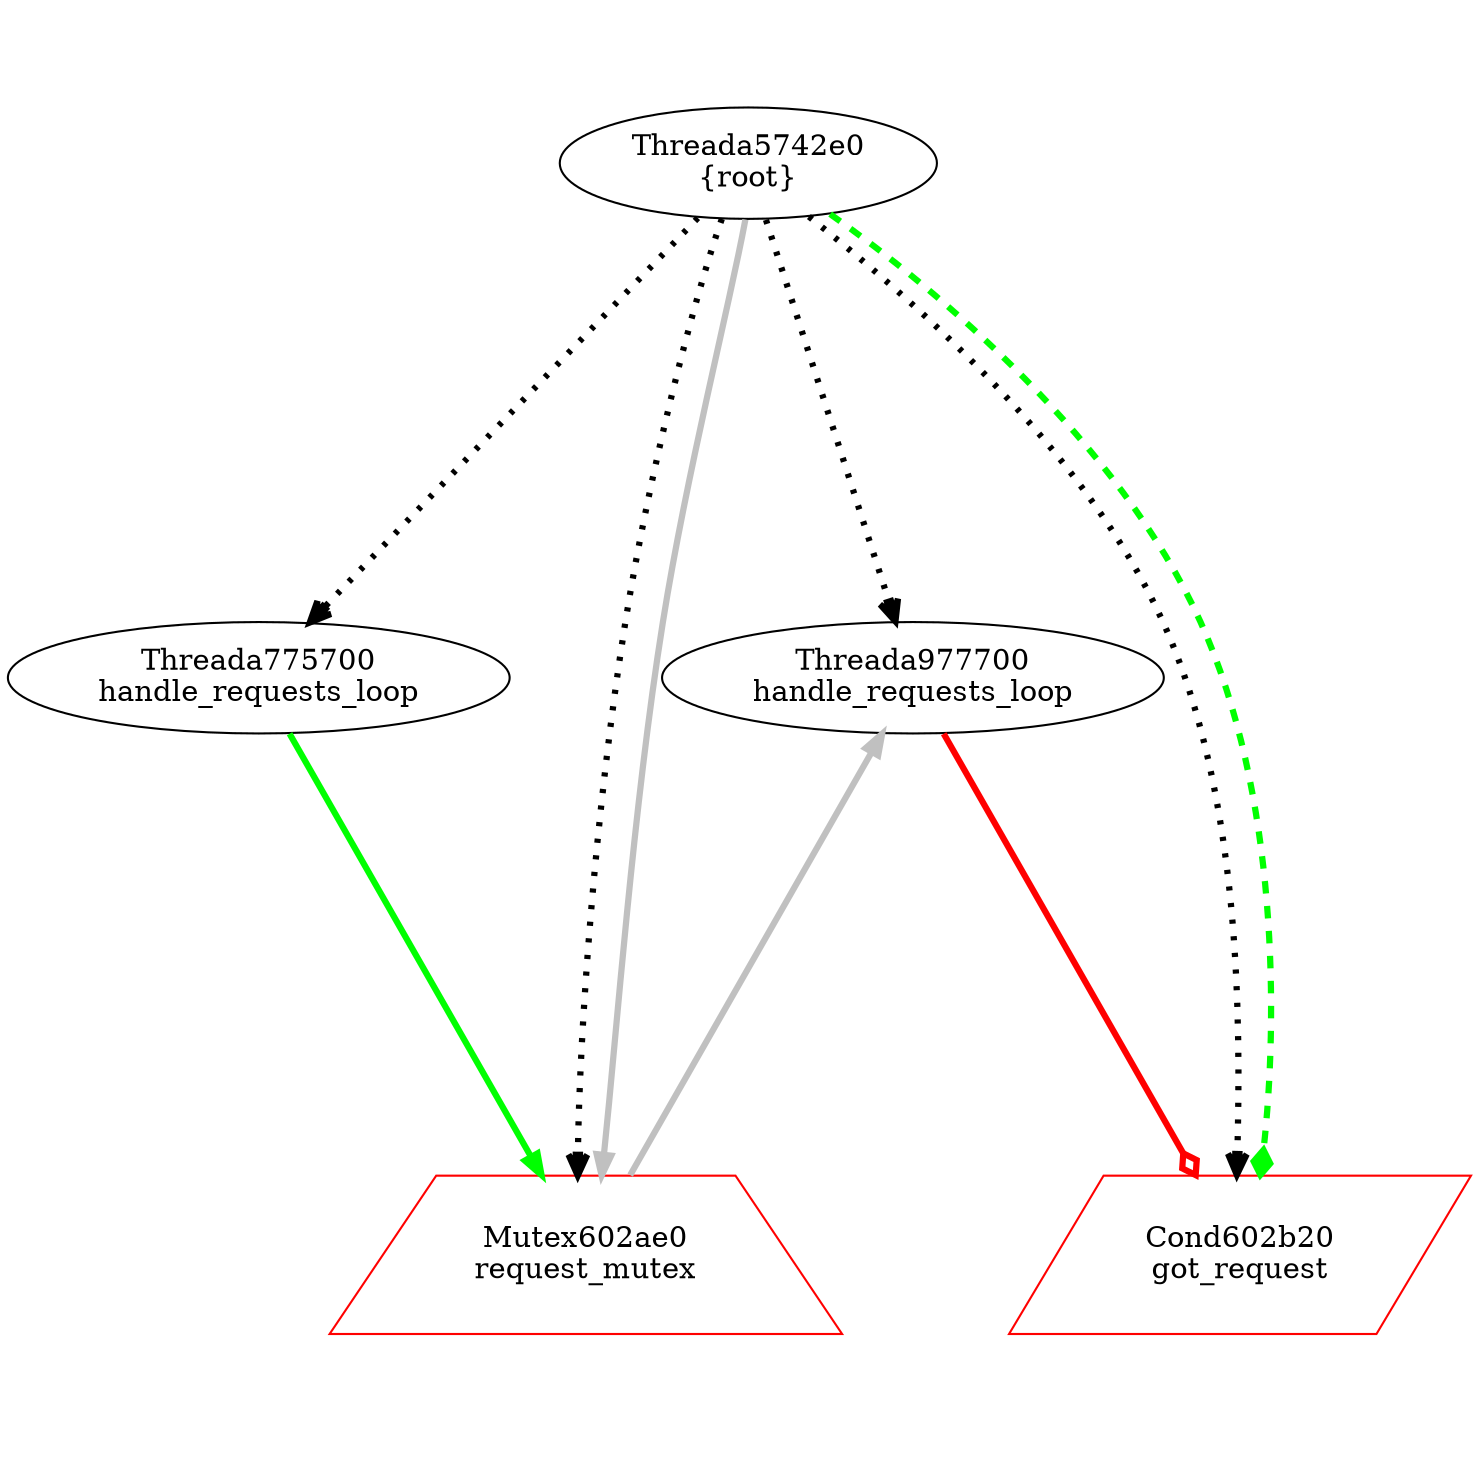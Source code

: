 digraph G {
graph[center=true, ratio=1];
Threada775700 [color=black,label="Threada775700\nhandle_requests_loop"];
Threada775700 -> Mutex602ae0 [color=green,penwidth=3];
Threada977700 [color=black,label="Threada977700\nhandle_requests_loop"];
Threada977700 -> Cond602b20 [arrowhead=odiamond,color=red,penwidth=3];
Threada977700 -> Mutex602ae0 [color=grey,dir=back,penwidth=3];
Threada5742e0 [color=black,label="Threada5742e0\n{root}"];
Threada5742e0 -> Mutex602ae0 [style=dotted,arrowhead=open,penwidth=3];
Threada5742e0 -> Cond602b20 [style=dotted,arrowhead=open,penwidth=3];
Threada5742e0 -> Threada775700 [style=dotted,arrowhead=open,penwidth=3];
Threada5742e0 -> Threada977700 [style=dotted,arrowhead=open,penwidth=3];
Threada5742e0 -> Cond602b20 [style=dashed,arrowhead=diamond,color=green,penwidth=3];
Threada5742e0 -> Mutex602ae0 [color=grey,penwidth=3];
Cond602b20 [shape=parallelogram,color=red,label="Cond602b20\ngot_request"];
Mutex602ae0 [shape=trapezium,color=red,label="Mutex602ae0\nrequest_mutex"];
}